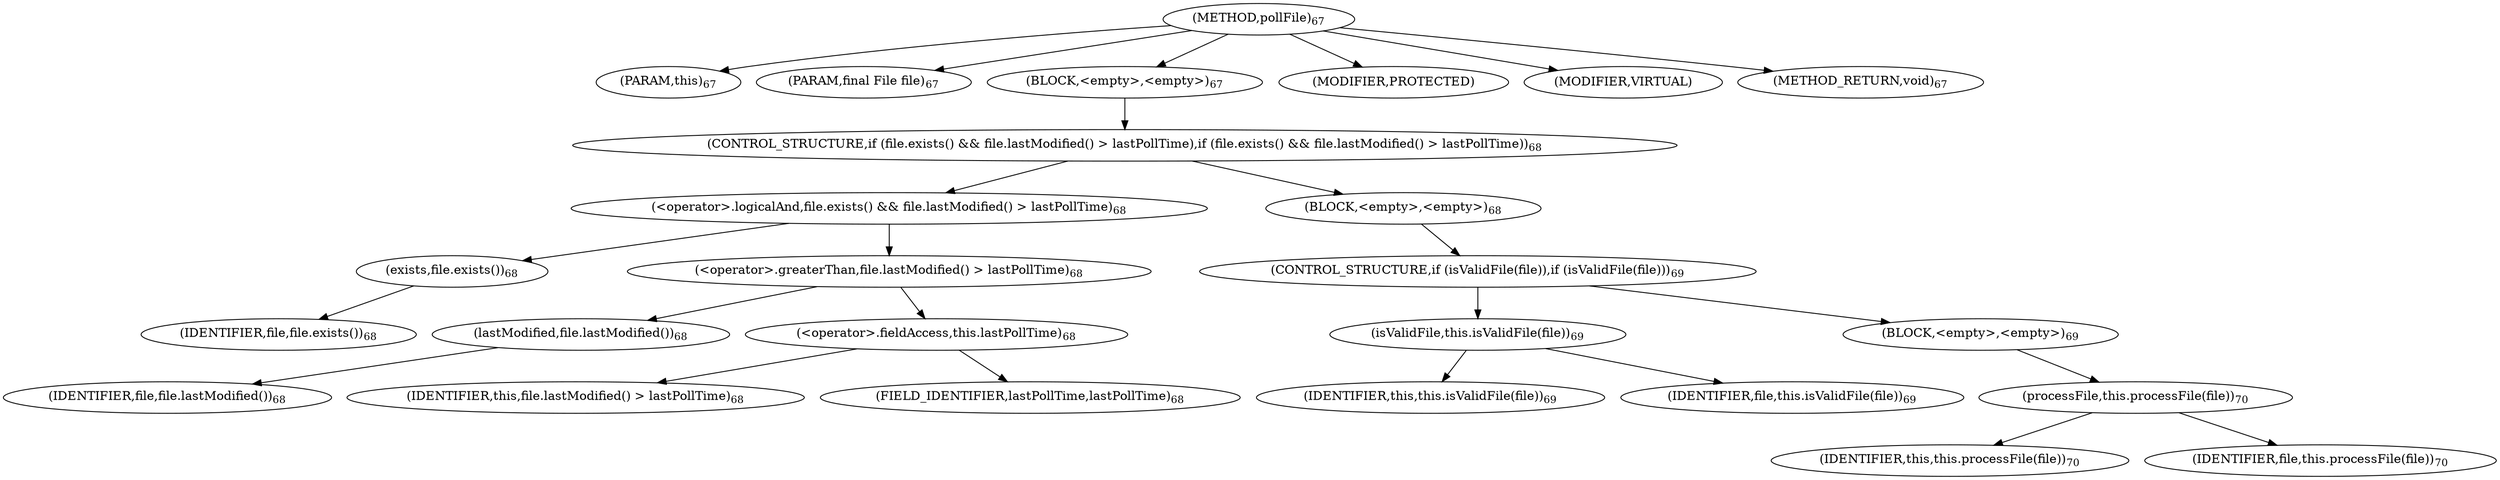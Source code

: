 digraph "pollFile" {  
"171" [label = <(METHOD,pollFile)<SUB>67</SUB>> ]
"14" [label = <(PARAM,this)<SUB>67</SUB>> ]
"172" [label = <(PARAM,final File file)<SUB>67</SUB>> ]
"173" [label = <(BLOCK,&lt;empty&gt;,&lt;empty&gt;)<SUB>67</SUB>> ]
"174" [label = <(CONTROL_STRUCTURE,if (file.exists() &amp;&amp; file.lastModified() &gt; lastPollTime),if (file.exists() &amp;&amp; file.lastModified() &gt; lastPollTime))<SUB>68</SUB>> ]
"175" [label = <(&lt;operator&gt;.logicalAnd,file.exists() &amp;&amp; file.lastModified() &gt; lastPollTime)<SUB>68</SUB>> ]
"176" [label = <(exists,file.exists())<SUB>68</SUB>> ]
"177" [label = <(IDENTIFIER,file,file.exists())<SUB>68</SUB>> ]
"178" [label = <(&lt;operator&gt;.greaterThan,file.lastModified() &gt; lastPollTime)<SUB>68</SUB>> ]
"179" [label = <(lastModified,file.lastModified())<SUB>68</SUB>> ]
"180" [label = <(IDENTIFIER,file,file.lastModified())<SUB>68</SUB>> ]
"181" [label = <(&lt;operator&gt;.fieldAccess,this.lastPollTime)<SUB>68</SUB>> ]
"182" [label = <(IDENTIFIER,this,file.lastModified() &gt; lastPollTime)<SUB>68</SUB>> ]
"183" [label = <(FIELD_IDENTIFIER,lastPollTime,lastPollTime)<SUB>68</SUB>> ]
"184" [label = <(BLOCK,&lt;empty&gt;,&lt;empty&gt;)<SUB>68</SUB>> ]
"185" [label = <(CONTROL_STRUCTURE,if (isValidFile(file)),if (isValidFile(file)))<SUB>69</SUB>> ]
"186" [label = <(isValidFile,this.isValidFile(file))<SUB>69</SUB>> ]
"13" [label = <(IDENTIFIER,this,this.isValidFile(file))<SUB>69</SUB>> ]
"187" [label = <(IDENTIFIER,file,this.isValidFile(file))<SUB>69</SUB>> ]
"188" [label = <(BLOCK,&lt;empty&gt;,&lt;empty&gt;)<SUB>69</SUB>> ]
"189" [label = <(processFile,this.processFile(file))<SUB>70</SUB>> ]
"15" [label = <(IDENTIFIER,this,this.processFile(file))<SUB>70</SUB>> ]
"190" [label = <(IDENTIFIER,file,this.processFile(file))<SUB>70</SUB>> ]
"191" [label = <(MODIFIER,PROTECTED)> ]
"192" [label = <(MODIFIER,VIRTUAL)> ]
"193" [label = <(METHOD_RETURN,void)<SUB>67</SUB>> ]
  "171" -> "14" 
  "171" -> "172" 
  "171" -> "173" 
  "171" -> "191" 
  "171" -> "192" 
  "171" -> "193" 
  "173" -> "174" 
  "174" -> "175" 
  "174" -> "184" 
  "175" -> "176" 
  "175" -> "178" 
  "176" -> "177" 
  "178" -> "179" 
  "178" -> "181" 
  "179" -> "180" 
  "181" -> "182" 
  "181" -> "183" 
  "184" -> "185" 
  "185" -> "186" 
  "185" -> "188" 
  "186" -> "13" 
  "186" -> "187" 
  "188" -> "189" 
  "189" -> "15" 
  "189" -> "190" 
}
